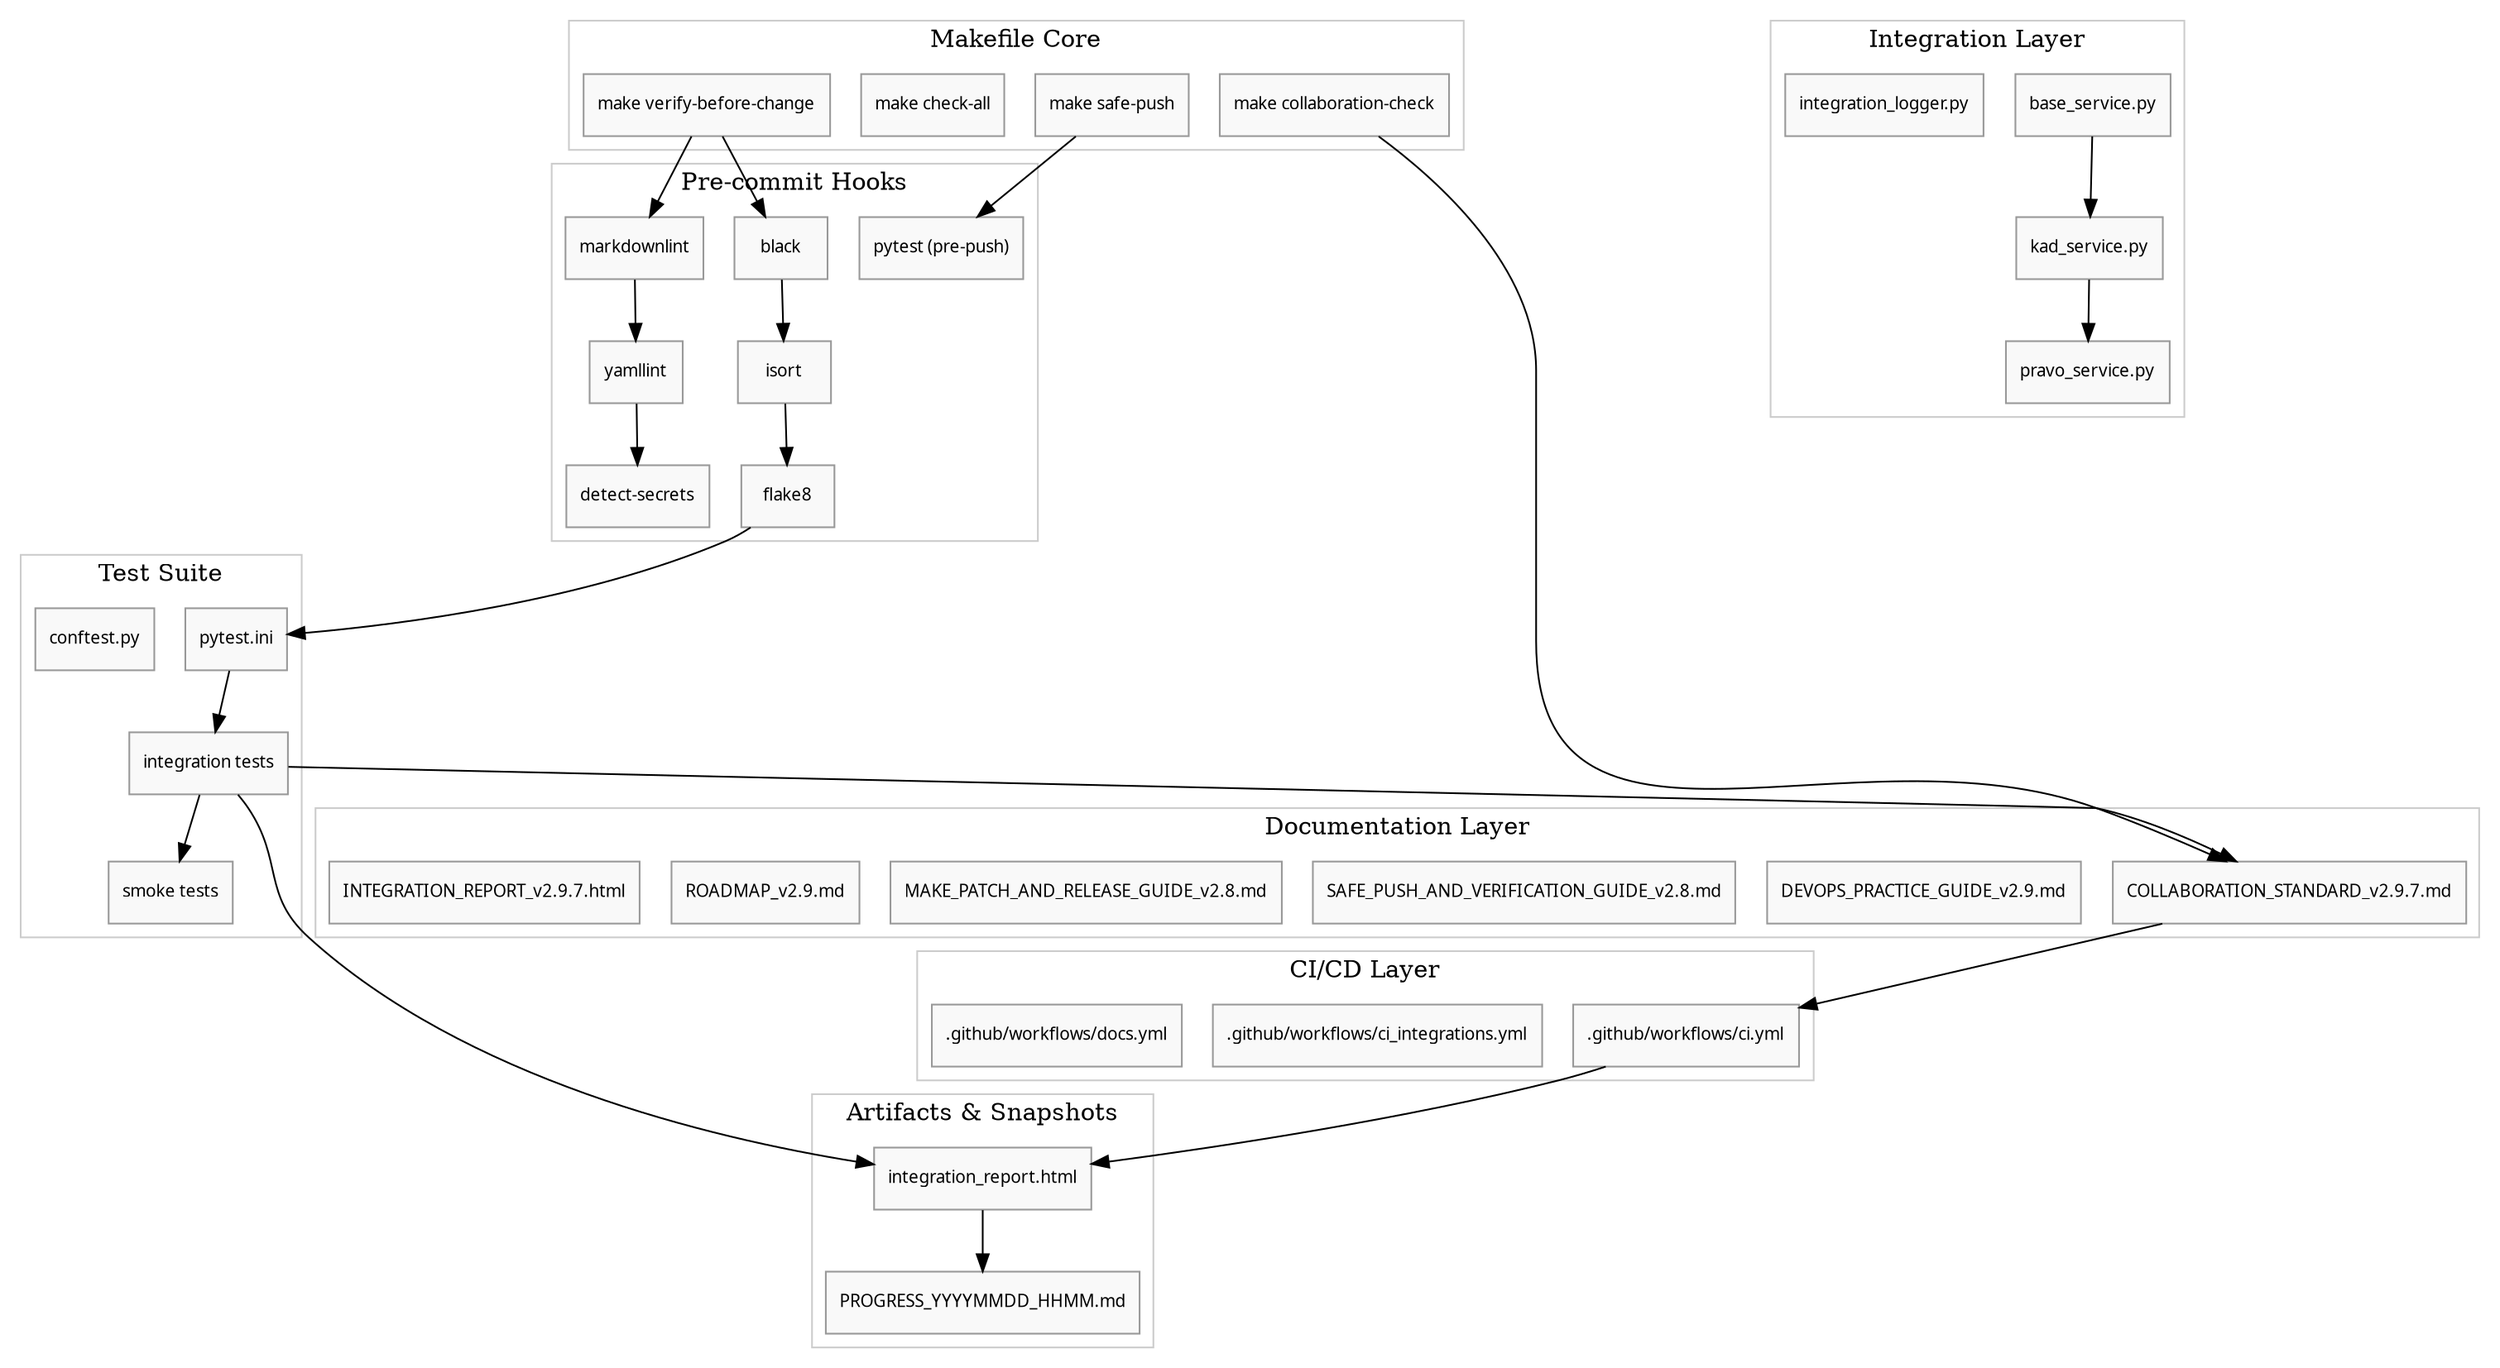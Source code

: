 digraph LegalAssistantArbitrage {
  rankdir=TB;
  bgcolor="#ffffff";
  node [shape=box style=filled fontname="JetBrains Mono" fontsize=10 fillcolor="#f9f9f9" color="#999999"];

  subgraph cluster_make {
    label="Makefile Core";
    "make verify-before-change";
    "make safe-push";
    "make check-all";
    "make collaboration-check";
    color="#cccccc";
  }

  subgraph cluster_precommit {
    label="Pre-commit Hooks";
    "black" -> "isort" -> "flake8";
    "markdownlint" -> "yamllint" -> "detect-secrets";
    "pytest (pre-push)";
    color="#cccccc";
  }

  subgraph cluster_tests {
    label="Test Suite";
    "pytest.ini";
    "conftest.py";
    "integration tests" -> "smoke tests";
    color="#cccccc";
  }

  subgraph cluster_integrations {
    label="Integration Layer";
    "base_service.py" -> "kad_service.py" -> "pravo_service.py";
    "integration_logger.py";
    color="#cccccc";
  }

  subgraph cluster_docs {
    label="Documentation Layer";
    "COLLABORATION_STANDARD_v2.9.7.md";
    "DEVOPS_PRACTICE_GUIDE_v2.9.md";
    "SAFE_PUSH_AND_VERIFICATION_GUIDE_v2.8.md";
    "MAKE_PATCH_AND_RELEASE_GUIDE_v2.8.md";
    "ROADMAP_v2.9.md";
    "INTEGRATION_REPORT_v2.9.7.html";
    color="#cccccc";
  }

  subgraph cluster_ci {
    label="CI/CD Layer";
    ".github/workflows/ci.yml";
    ".github/workflows/ci_integrations.yml";
    ".github/workflows/docs.yml";
    color="#cccccc";
  }

  subgraph cluster_artifacts {
    label="Artifacts & Snapshots";
    "integration_report.html";
    "PROGRESS_YYYYMMDD_HHMM.md";
    color="#cccccc";
  }

  "make verify-before-change" -> "black";
  "make verify-before-change" -> "markdownlint";
  "make safe-push" -> "pytest (pre-push)";
  "flake8" -> "pytest.ini";
  "pytest.ini" -> "integration tests";
  "integration tests" -> "integration_report.html";
  "integration tests" -> "COLLABORATION_STANDARD_v2.9.7.md";
  "make collaboration-check" -> "COLLABORATION_STANDARD_v2.9.7.md";
  "COLLABORATION_STANDARD_v2.9.7.md" -> ".github/workflows/ci.yml";
  ".github/workflows/ci.yml" -> "integration_report.html";
  "integration_report.html" -> "PROGRESS_YYYYMMDD_HHMM.md";
}

